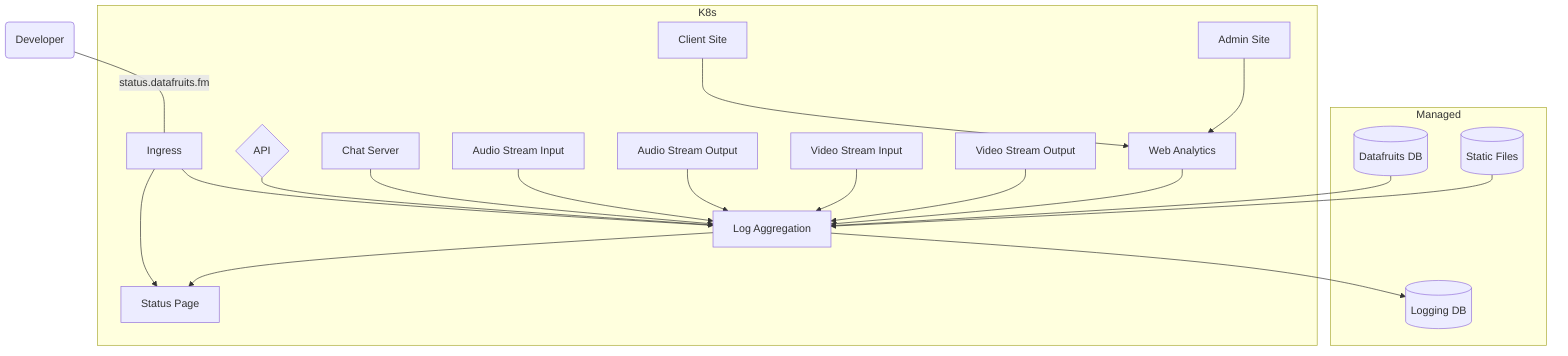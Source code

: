 graph TD
  dev(Developer)

  dev---|status.datafruits.fm|ingress

  subgraph K8s
  ingress[Ingress]
  api{API}
  client[Client Site]
  chat[Chat Server]
  admin[Admin Site]
  status[Status Page]
  audioin[Audio Stream Input]
  videoin[Video Stream Input]
  audioout[Audio Stream Output]
  videoout[Video Stream Output]
  fluentd[Log Aggregation]
  analytics[Web Analytics]
  end

  ingress-->status
  ingress-->fluentd 
  api-->fluentd
  chat-->fluentd
  client-->analytics
  admin-->analytics
  audioin-->fluentd
  audioout-->fluentd
  videoin-->fluentd
  videoout-->fluentd
  analytics-->fluentd

  subgraph Managed
  db[(Datafruits DB)]
  ldb[(Logging DB)]
  s3[(Static Files)]
  end

  db-->fluentd
  s3-->fluentd
  fluentd-->ldb
  fluentd-->status